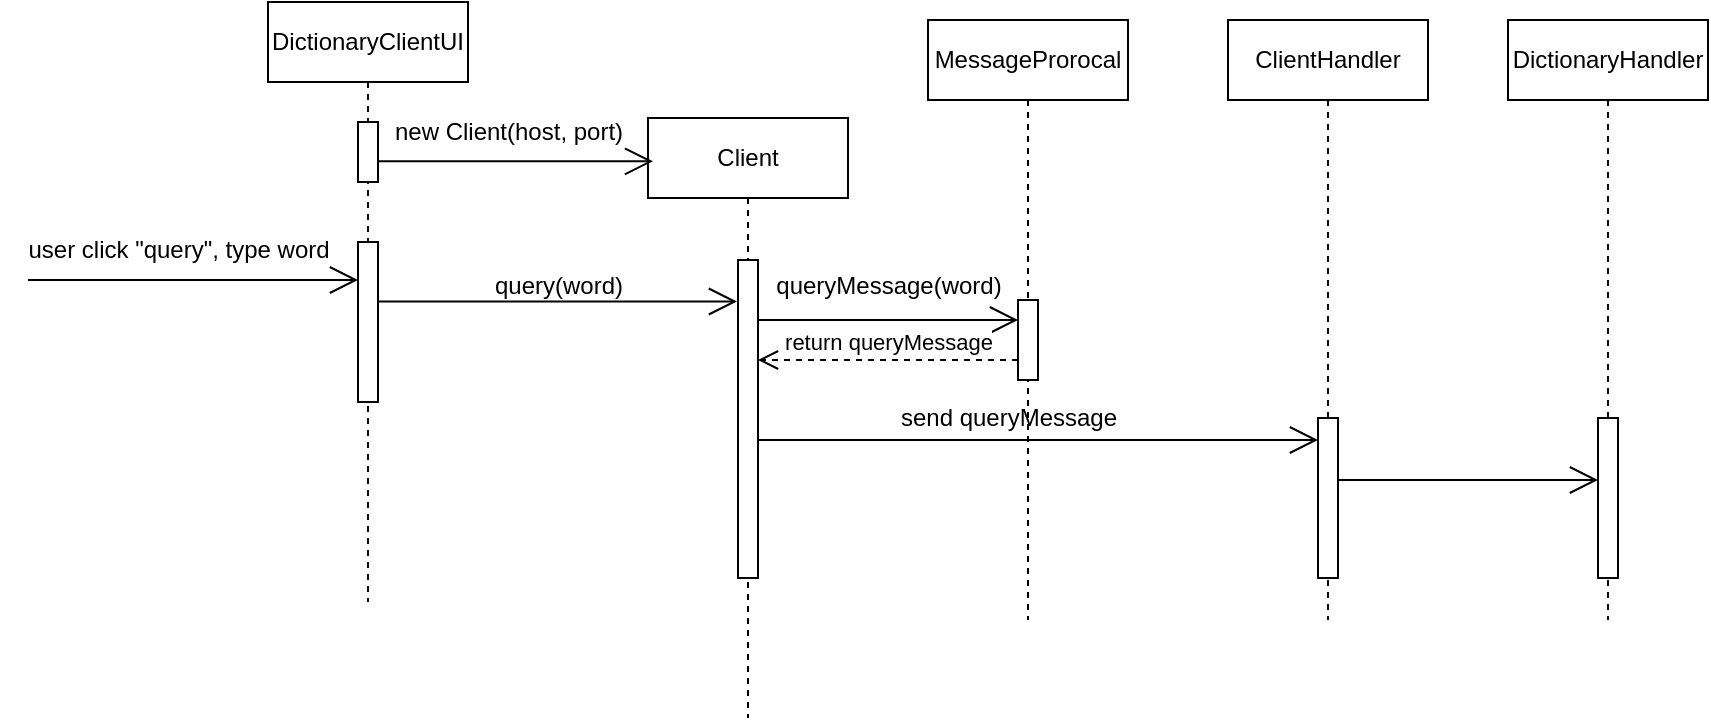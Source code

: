 <mxfile version="26.2.2">
  <diagram name="Page-1" id="2vbySjL7ylKazzl97Wm8">
    <mxGraphModel dx="441" dy="340" grid="1" gridSize="10" guides="1" tooltips="1" connect="1" arrows="1" fold="1" page="1" pageScale="1" pageWidth="1654" pageHeight="1169" math="0" shadow="0">
      <root>
        <mxCell id="0" />
        <mxCell id="1" parent="0" />
        <mxCell id="i7utI0egCcplhe4ctAtE-1" value="DictionaryClientUI" style="shape=umlLifeline;perimeter=lifelinePerimeter;whiteSpace=wrap;html=1;container=1;dropTarget=0;collapsible=0;recursiveResize=0;outlineConnect=0;portConstraint=eastwest;newEdgeStyle={&quot;curved&quot;:0,&quot;rounded&quot;:0};" vertex="1" parent="1">
          <mxGeometry x="140" y="81" width="100" height="300" as="geometry" />
        </mxCell>
        <mxCell id="i7utI0egCcplhe4ctAtE-4" value="" style="html=1;points=[[0,0,0,0,5],[0,1,0,0,-5],[1,0,0,0,5],[1,1,0,0,-5]];perimeter=orthogonalPerimeter;outlineConnect=0;targetShapes=umlLifeline;portConstraint=eastwest;newEdgeStyle={&quot;curved&quot;:0,&quot;rounded&quot;:0};" vertex="1" parent="i7utI0egCcplhe4ctAtE-1">
          <mxGeometry x="45" y="60" width="10" height="30" as="geometry" />
        </mxCell>
        <mxCell id="i7utI0egCcplhe4ctAtE-11" value="" style="html=1;points=[[0,0,0,0,5],[0,1,0,0,-5],[1,0,0,0,5],[1,1,0,0,-5]];perimeter=orthogonalPerimeter;outlineConnect=0;targetShapes=umlLifeline;portConstraint=eastwest;newEdgeStyle={&quot;curved&quot;:0,&quot;rounded&quot;:0};" vertex="1" parent="i7utI0egCcplhe4ctAtE-1">
          <mxGeometry x="45" y="120" width="10" height="80" as="geometry" />
        </mxCell>
        <mxCell id="i7utI0egCcplhe4ctAtE-2" value="Client" style="shape=umlLifeline;perimeter=lifelinePerimeter;whiteSpace=wrap;html=1;container=1;dropTarget=0;collapsible=0;recursiveResize=0;outlineConnect=0;portConstraint=eastwest;newEdgeStyle={&quot;curved&quot;:0,&quot;rounded&quot;:0};" vertex="1" parent="1">
          <mxGeometry x="330" y="139" width="100" height="300" as="geometry" />
        </mxCell>
        <mxCell id="i7utI0egCcplhe4ctAtE-15" value="" style="html=1;points=[[0,0,0,0,5],[0,1,0,0,-5],[1,0,0,0,5],[1,1,0,0,-5]];perimeter=orthogonalPerimeter;outlineConnect=0;targetShapes=umlLifeline;portConstraint=eastwest;newEdgeStyle={&quot;curved&quot;:0,&quot;rounded&quot;:0};" vertex="1" parent="i7utI0egCcplhe4ctAtE-2">
          <mxGeometry x="45" y="71" width="10" height="159" as="geometry" />
        </mxCell>
        <mxCell id="i7utI0egCcplhe4ctAtE-3" value="MessageProrocal" style="shape=umlLifeline;perimeter=lifelinePerimeter;whiteSpace=wrap;html=1;container=1;dropTarget=0;collapsible=0;recursiveResize=0;outlineConnect=0;portConstraint=eastwest;newEdgeStyle={&quot;curved&quot;:0,&quot;rounded&quot;:0};" vertex="1" parent="1">
          <mxGeometry x="470" y="90" width="100" height="300" as="geometry" />
        </mxCell>
        <mxCell id="i7utI0egCcplhe4ctAtE-19" value="" style="html=1;points=[[0,0,0,0,5],[0,1,0,0,-5],[1,0,0,0,5],[1,1,0,0,-5]];perimeter=orthogonalPerimeter;outlineConnect=0;targetShapes=umlLifeline;portConstraint=eastwest;newEdgeStyle={&quot;curved&quot;:0,&quot;rounded&quot;:0};" vertex="1" parent="i7utI0egCcplhe4ctAtE-3">
          <mxGeometry x="45" y="140" width="10" height="40" as="geometry" />
        </mxCell>
        <mxCell id="i7utI0egCcplhe4ctAtE-8" value="" style="endArrow=open;endFill=1;endSize=12;html=1;rounded=0;entryX=1.018;entryY=0.988;entryDx=0;entryDy=0;entryPerimeter=0;" edge="1" parent="1" source="i7utI0egCcplhe4ctAtE-4" target="i7utI0egCcplhe4ctAtE-10">
          <mxGeometry width="160" relative="1" as="geometry">
            <mxPoint x="200" y="161" as="sourcePoint" />
            <mxPoint x="290" y="161" as="targetPoint" />
          </mxGeometry>
        </mxCell>
        <mxCell id="i7utI0egCcplhe4ctAtE-10" value="new Client(host, port)" style="text;html=1;align=center;verticalAlign=middle;resizable=0;points=[];autosize=1;strokeColor=none;fillColor=none;" vertex="1" parent="1">
          <mxGeometry x="190" y="131" width="140" height="30" as="geometry" />
        </mxCell>
        <mxCell id="i7utI0egCcplhe4ctAtE-14" value="" style="endArrow=open;endFill=1;endSize=12;html=1;rounded=0;" edge="1" parent="1" source="i7utI0egCcplhe4ctAtE-11">
          <mxGeometry width="160" relative="1" as="geometry">
            <mxPoint x="200" y="231" as="sourcePoint" />
            <mxPoint x="374.5" y="230.75" as="targetPoint" />
          </mxGeometry>
        </mxCell>
        <mxCell id="i7utI0egCcplhe4ctAtE-16" value="query(word)" style="text;html=1;align=center;verticalAlign=middle;resizable=0;points=[];autosize=1;strokeColor=none;fillColor=none;" vertex="1" parent="1">
          <mxGeometry x="240" y="208" width="90" height="30" as="geometry" />
        </mxCell>
        <mxCell id="i7utI0egCcplhe4ctAtE-18" value="" style="endArrow=open;endFill=1;endSize=12;html=1;rounded=0;" edge="1" parent="1" target="i7utI0egCcplhe4ctAtE-19">
          <mxGeometry width="160" relative="1" as="geometry">
            <mxPoint x="385" y="240" as="sourcePoint" />
            <mxPoint x="505" y="240" as="targetPoint" />
          </mxGeometry>
        </mxCell>
        <mxCell id="i7utI0egCcplhe4ctAtE-20" value="" style="endArrow=open;endFill=1;endSize=12;html=1;rounded=0;" edge="1" parent="1" target="i7utI0egCcplhe4ctAtE-11">
          <mxGeometry width="160" relative="1" as="geometry">
            <mxPoint x="20" y="220" as="sourcePoint" />
            <mxPoint x="180" y="220" as="targetPoint" />
          </mxGeometry>
        </mxCell>
        <mxCell id="i7utI0egCcplhe4ctAtE-21" value="user click &quot;query&quot;, type word" style="text;html=1;align=center;verticalAlign=middle;resizable=0;points=[];autosize=1;strokeColor=none;fillColor=none;" vertex="1" parent="1">
          <mxGeometry x="10" y="190" width="170" height="30" as="geometry" />
        </mxCell>
        <mxCell id="i7utI0egCcplhe4ctAtE-22" value="queryMessage(word)" style="text;html=1;align=center;verticalAlign=middle;resizable=0;points=[];autosize=1;strokeColor=none;fillColor=none;" vertex="1" parent="1">
          <mxGeometry x="380" y="208" width="140" height="30" as="geometry" />
        </mxCell>
        <mxCell id="i7utI0egCcplhe4ctAtE-24" value="return queryMessage" style="html=1;verticalAlign=bottom;endArrow=open;dashed=1;endSize=8;curved=0;rounded=0;" edge="1" parent="1">
          <mxGeometry x="-0.002" relative="1" as="geometry">
            <mxPoint x="515.02" y="260" as="sourcePoint" />
            <mxPoint x="384.98" y="260" as="targetPoint" />
            <mxPoint as="offset" />
          </mxGeometry>
        </mxCell>
        <mxCell id="i7utI0egCcplhe4ctAtE-25" value="ClientHandler" style="shape=umlLifeline;perimeter=lifelinePerimeter;whiteSpace=wrap;html=1;container=1;dropTarget=0;collapsible=0;recursiveResize=0;outlineConnect=0;portConstraint=eastwest;newEdgeStyle={&quot;curved&quot;:0,&quot;rounded&quot;:0};" vertex="1" parent="1">
          <mxGeometry x="620" y="90" width="100" height="300" as="geometry" />
        </mxCell>
        <mxCell id="i7utI0egCcplhe4ctAtE-27" value="" style="html=1;points=[[0,0,0,0,5],[0,1,0,0,-5],[1,0,0,0,5],[1,1,0,0,-5]];perimeter=orthogonalPerimeter;outlineConnect=0;targetShapes=umlLifeline;portConstraint=eastwest;newEdgeStyle={&quot;curved&quot;:0,&quot;rounded&quot;:0};" vertex="1" parent="i7utI0egCcplhe4ctAtE-25">
          <mxGeometry x="45" y="199" width="10" height="80" as="geometry" />
        </mxCell>
        <mxCell id="i7utI0egCcplhe4ctAtE-26" value="" style="endArrow=open;endFill=1;endSize=12;html=1;rounded=0;" edge="1" parent="1" source="i7utI0egCcplhe4ctAtE-15" target="i7utI0egCcplhe4ctAtE-27">
          <mxGeometry width="160" relative="1" as="geometry">
            <mxPoint x="390.0" y="300.0" as="sourcePoint" />
            <mxPoint x="670" y="300.0" as="targetPoint" />
            <Array as="points">
              <mxPoint x="530" y="300" />
            </Array>
          </mxGeometry>
        </mxCell>
        <mxCell id="i7utI0egCcplhe4ctAtE-28" value="send queryMessage" style="text;html=1;align=center;verticalAlign=middle;resizable=0;points=[];autosize=1;strokeColor=none;fillColor=none;" vertex="1" parent="1">
          <mxGeometry x="445" y="274" width="130" height="30" as="geometry" />
        </mxCell>
        <mxCell id="i7utI0egCcplhe4ctAtE-29" value="DictionaryHandler" style="shape=umlLifeline;perimeter=lifelinePerimeter;whiteSpace=wrap;html=1;container=1;dropTarget=0;collapsible=0;recursiveResize=0;outlineConnect=0;portConstraint=eastwest;newEdgeStyle={&quot;curved&quot;:0,&quot;rounded&quot;:0};" vertex="1" parent="1">
          <mxGeometry x="760" y="90" width="100" height="300" as="geometry" />
        </mxCell>
        <mxCell id="i7utI0egCcplhe4ctAtE-30" value="" style="html=1;points=[[0,0,0,0,5],[0,1,0,0,-5],[1,0,0,0,5],[1,1,0,0,-5]];perimeter=orthogonalPerimeter;outlineConnect=0;targetShapes=umlLifeline;portConstraint=eastwest;newEdgeStyle={&quot;curved&quot;:0,&quot;rounded&quot;:0};" vertex="1" parent="i7utI0egCcplhe4ctAtE-29">
          <mxGeometry x="45" y="199" width="10" height="80" as="geometry" />
        </mxCell>
        <mxCell id="i7utI0egCcplhe4ctAtE-31" value="" style="endArrow=open;endFill=1;endSize=12;html=1;rounded=0;" edge="1" parent="1">
          <mxGeometry width="160" relative="1" as="geometry">
            <mxPoint x="675" y="320" as="sourcePoint" />
            <mxPoint x="805" y="320" as="targetPoint" />
          </mxGeometry>
        </mxCell>
      </root>
    </mxGraphModel>
  </diagram>
</mxfile>

